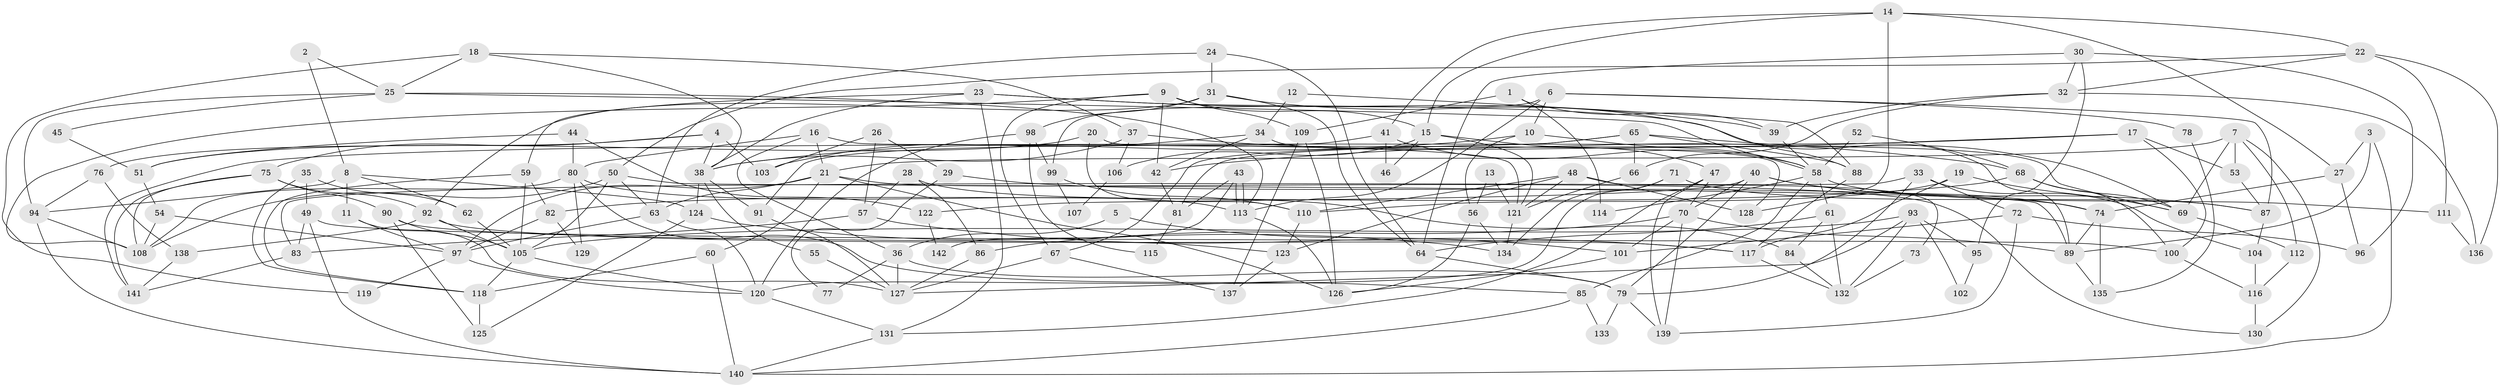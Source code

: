 // coarse degree distribution, {4: 0.14035087719298245, 3: 0.15789473684210525, 6: 0.14035087719298245, 9: 0.08771929824561403, 5: 0.17543859649122806, 7: 0.12280701754385964, 2: 0.03508771929824561, 12: 0.017543859649122806, 8: 0.08771929824561403, 10: 0.017543859649122806, 13: 0.017543859649122806}
// Generated by graph-tools (version 1.1) at 2025/37/03/04/25 23:37:13]
// undirected, 142 vertices, 284 edges
graph export_dot {
  node [color=gray90,style=filled];
  1;
  2;
  3;
  4;
  5;
  6;
  7;
  8;
  9;
  10;
  11;
  12;
  13;
  14;
  15;
  16;
  17;
  18;
  19;
  20;
  21;
  22;
  23;
  24;
  25;
  26;
  27;
  28;
  29;
  30;
  31;
  32;
  33;
  34;
  35;
  36;
  37;
  38;
  39;
  40;
  41;
  42;
  43;
  44;
  45;
  46;
  47;
  48;
  49;
  50;
  51;
  52;
  53;
  54;
  55;
  56;
  57;
  58;
  59;
  60;
  61;
  62;
  63;
  64;
  65;
  66;
  67;
  68;
  69;
  70;
  71;
  72;
  73;
  74;
  75;
  76;
  77;
  78;
  79;
  80;
  81;
  82;
  83;
  84;
  85;
  86;
  87;
  88;
  89;
  90;
  91;
  92;
  93;
  94;
  95;
  96;
  97;
  98;
  99;
  100;
  101;
  102;
  103;
  104;
  105;
  106;
  107;
  108;
  109;
  110;
  111;
  112;
  113;
  114;
  115;
  116;
  117;
  118;
  119;
  120;
  121;
  122;
  123;
  124;
  125;
  126;
  127;
  128;
  129;
  130;
  131;
  132;
  133;
  134;
  135;
  136;
  137;
  138;
  139;
  140;
  141;
  142;
  1 -- 39;
  1 -- 109;
  1 -- 114;
  2 -- 25;
  2 -- 8;
  3 -- 89;
  3 -- 140;
  3 -- 27;
  4 -- 75;
  4 -- 76;
  4 -- 38;
  4 -- 103;
  5 -- 36;
  5 -- 101;
  6 -- 113;
  6 -- 99;
  6 -- 10;
  6 -- 78;
  6 -- 87;
  7 -- 69;
  7 -- 21;
  7 -- 53;
  7 -- 112;
  7 -- 130;
  8 -- 94;
  8 -- 62;
  8 -- 11;
  8 -- 124;
  9 -- 15;
  9 -- 108;
  9 -- 42;
  9 -- 67;
  9 -- 109;
  10 -- 38;
  10 -- 56;
  10 -- 58;
  11 -- 97;
  11 -- 127;
  12 -- 34;
  12 -- 88;
  13 -- 56;
  13 -- 121;
  14 -- 41;
  14 -- 22;
  14 -- 15;
  14 -- 27;
  14 -- 128;
  15 -- 121;
  15 -- 46;
  15 -- 47;
  15 -- 106;
  16 -- 21;
  16 -- 80;
  16 -- 36;
  16 -- 121;
  17 -- 53;
  17 -- 100;
  17 -- 42;
  17 -- 141;
  18 -- 38;
  18 -- 25;
  18 -- 37;
  18 -- 119;
  19 -- 117;
  19 -- 69;
  19 -- 110;
  20 -- 110;
  20 -- 128;
  20 -- 51;
  21 -- 63;
  21 -- 97;
  21 -- 60;
  21 -- 126;
  21 -- 130;
  22 -- 111;
  22 -- 50;
  22 -- 32;
  22 -- 136;
  23 -- 38;
  23 -- 131;
  23 -- 39;
  23 -- 59;
  23 -- 89;
  24 -- 64;
  24 -- 63;
  24 -- 31;
  25 -- 58;
  25 -- 113;
  25 -- 45;
  25 -- 94;
  26 -- 57;
  26 -- 103;
  26 -- 29;
  27 -- 74;
  27 -- 96;
  28 -- 86;
  28 -- 84;
  28 -- 57;
  29 -- 74;
  29 -- 77;
  30 -- 96;
  30 -- 32;
  30 -- 64;
  30 -- 95;
  31 -- 64;
  31 -- 88;
  31 -- 92;
  31 -- 98;
  32 -- 39;
  32 -- 66;
  32 -- 136;
  33 -- 79;
  33 -- 72;
  33 -- 83;
  33 -- 104;
  34 -- 42;
  34 -- 69;
  34 -- 103;
  35 -- 118;
  35 -- 49;
  35 -- 62;
  36 -- 127;
  36 -- 77;
  36 -- 79;
  37 -- 38;
  37 -- 68;
  37 -- 106;
  38 -- 124;
  38 -- 55;
  38 -- 91;
  39 -- 58;
  40 -- 79;
  40 -- 70;
  40 -- 74;
  40 -- 87;
  40 -- 122;
  41 -- 58;
  41 -- 91;
  41 -- 46;
  42 -- 81;
  43 -- 81;
  43 -- 113;
  43 -- 113;
  43 -- 142;
  44 -- 51;
  44 -- 80;
  44 -- 122;
  45 -- 51;
  47 -- 70;
  47 -- 131;
  47 -- 139;
  48 -- 121;
  48 -- 123;
  48 -- 73;
  48 -- 110;
  48 -- 128;
  49 -- 100;
  49 -- 83;
  49 -- 140;
  50 -- 105;
  50 -- 89;
  50 -- 63;
  50 -- 108;
  51 -- 54;
  52 -- 68;
  52 -- 58;
  53 -- 87;
  54 -- 108;
  54 -- 97;
  55 -- 127;
  56 -- 134;
  56 -- 126;
  57 -- 83;
  57 -- 117;
  58 -- 85;
  58 -- 61;
  58 -- 111;
  58 -- 114;
  59 -- 118;
  59 -- 82;
  59 -- 105;
  60 -- 140;
  60 -- 118;
  61 -- 132;
  61 -- 64;
  61 -- 84;
  62 -- 105;
  63 -- 120;
  63 -- 97;
  64 -- 79;
  65 -- 69;
  65 -- 88;
  65 -- 66;
  65 -- 67;
  65 -- 81;
  66 -- 121;
  67 -- 127;
  67 -- 137;
  68 -- 82;
  68 -- 69;
  68 -- 100;
  69 -- 112;
  70 -- 139;
  70 -- 89;
  70 -- 86;
  70 -- 101;
  71 -- 134;
  71 -- 87;
  71 -- 120;
  72 -- 139;
  72 -- 101;
  72 -- 96;
  73 -- 132;
  74 -- 89;
  74 -- 135;
  75 -- 92;
  75 -- 90;
  75 -- 108;
  75 -- 141;
  76 -- 94;
  76 -- 138;
  78 -- 135;
  79 -- 133;
  79 -- 139;
  80 -- 113;
  80 -- 108;
  80 -- 85;
  80 -- 129;
  81 -- 115;
  82 -- 97;
  82 -- 129;
  83 -- 141;
  84 -- 132;
  85 -- 140;
  85 -- 133;
  86 -- 127;
  87 -- 104;
  88 -- 117;
  89 -- 135;
  90 -- 123;
  90 -- 105;
  90 -- 125;
  91 -- 127;
  92 -- 105;
  92 -- 117;
  92 -- 138;
  93 -- 127;
  93 -- 105;
  93 -- 95;
  93 -- 102;
  93 -- 132;
  94 -- 108;
  94 -- 140;
  95 -- 102;
  97 -- 120;
  97 -- 119;
  98 -- 120;
  98 -- 99;
  98 -- 115;
  99 -- 110;
  99 -- 107;
  100 -- 116;
  101 -- 126;
  104 -- 116;
  105 -- 120;
  105 -- 118;
  106 -- 107;
  109 -- 126;
  109 -- 137;
  110 -- 123;
  111 -- 136;
  112 -- 116;
  113 -- 126;
  116 -- 130;
  117 -- 132;
  118 -- 125;
  120 -- 131;
  121 -- 134;
  122 -- 142;
  123 -- 137;
  124 -- 125;
  124 -- 134;
  131 -- 140;
  138 -- 141;
}

